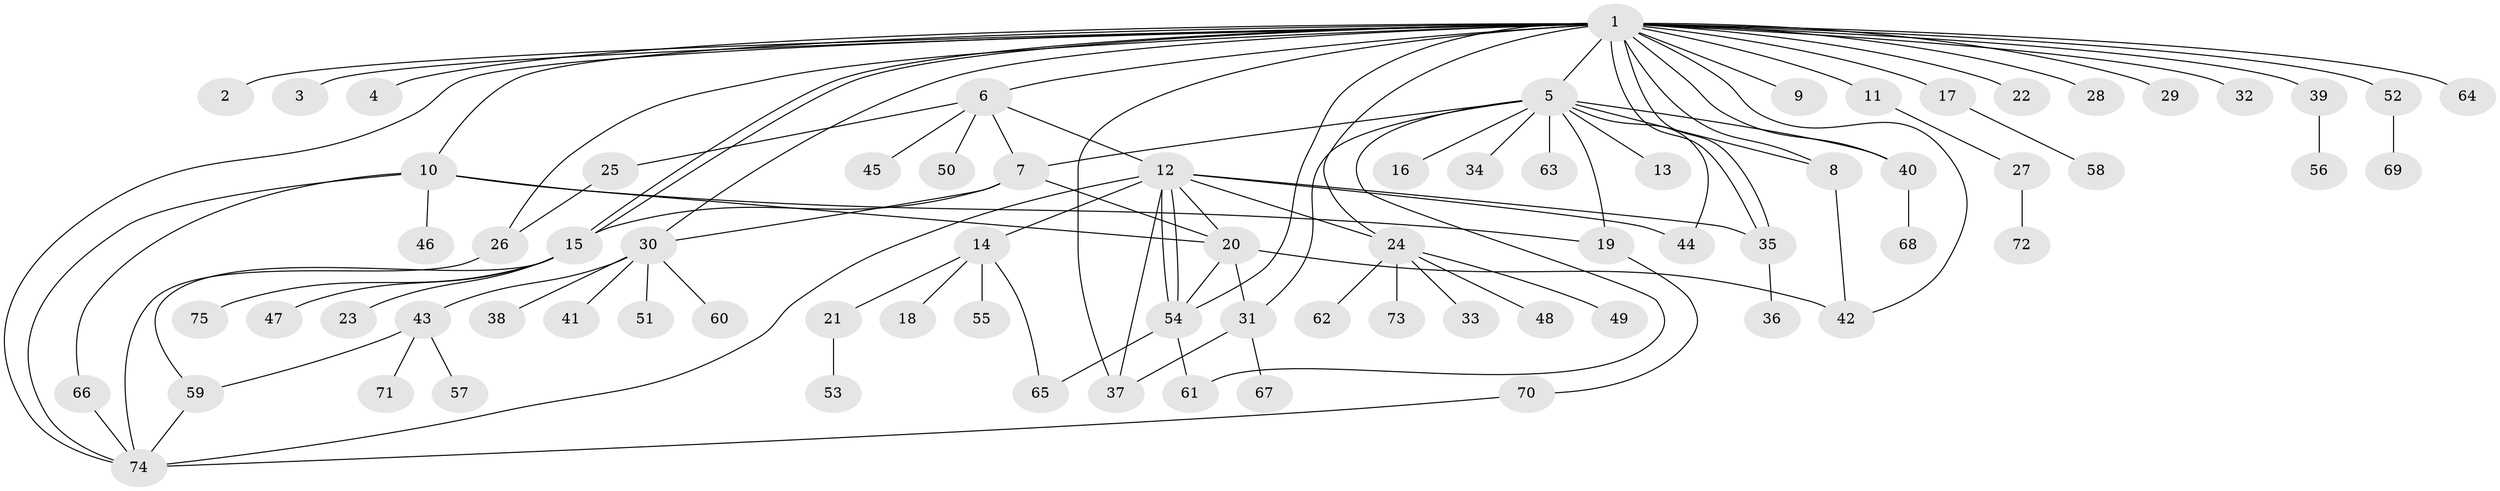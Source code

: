 // Generated by graph-tools (version 1.1) at 2025/47/03/09/25 04:47:48]
// undirected, 75 vertices, 105 edges
graph export_dot {
graph [start="1"]
  node [color=gray90,style=filled];
  1;
  2;
  3;
  4;
  5;
  6;
  7;
  8;
  9;
  10;
  11;
  12;
  13;
  14;
  15;
  16;
  17;
  18;
  19;
  20;
  21;
  22;
  23;
  24;
  25;
  26;
  27;
  28;
  29;
  30;
  31;
  32;
  33;
  34;
  35;
  36;
  37;
  38;
  39;
  40;
  41;
  42;
  43;
  44;
  45;
  46;
  47;
  48;
  49;
  50;
  51;
  52;
  53;
  54;
  55;
  56;
  57;
  58;
  59;
  60;
  61;
  62;
  63;
  64;
  65;
  66;
  67;
  68;
  69;
  70;
  71;
  72;
  73;
  74;
  75;
  1 -- 2;
  1 -- 3;
  1 -- 4;
  1 -- 5;
  1 -- 6;
  1 -- 8;
  1 -- 9;
  1 -- 10;
  1 -- 11;
  1 -- 15;
  1 -- 15;
  1 -- 17;
  1 -- 22;
  1 -- 24;
  1 -- 26;
  1 -- 28;
  1 -- 29;
  1 -- 30;
  1 -- 32;
  1 -- 35;
  1 -- 35;
  1 -- 37;
  1 -- 39;
  1 -- 40;
  1 -- 42;
  1 -- 52;
  1 -- 54;
  1 -- 64;
  1 -- 74;
  5 -- 7;
  5 -- 8;
  5 -- 13;
  5 -- 16;
  5 -- 19;
  5 -- 31;
  5 -- 34;
  5 -- 40;
  5 -- 44;
  5 -- 61;
  5 -- 63;
  6 -- 7;
  6 -- 12;
  6 -- 25;
  6 -- 45;
  6 -- 50;
  7 -- 15;
  7 -- 20;
  7 -- 30;
  8 -- 42;
  10 -- 19;
  10 -- 20;
  10 -- 46;
  10 -- 66;
  10 -- 74;
  11 -- 27;
  12 -- 14;
  12 -- 20;
  12 -- 24;
  12 -- 35;
  12 -- 37;
  12 -- 44;
  12 -- 54;
  12 -- 54;
  12 -- 74;
  14 -- 18;
  14 -- 21;
  14 -- 55;
  14 -- 65;
  15 -- 23;
  15 -- 47;
  15 -- 59;
  15 -- 75;
  17 -- 58;
  19 -- 70;
  20 -- 31;
  20 -- 42;
  20 -- 54;
  21 -- 53;
  24 -- 33;
  24 -- 48;
  24 -- 49;
  24 -- 62;
  24 -- 73;
  25 -- 26;
  26 -- 74;
  27 -- 72;
  30 -- 38;
  30 -- 41;
  30 -- 43;
  30 -- 51;
  30 -- 60;
  31 -- 37;
  31 -- 67;
  35 -- 36;
  39 -- 56;
  40 -- 68;
  43 -- 57;
  43 -- 59;
  43 -- 71;
  52 -- 69;
  54 -- 61;
  54 -- 65;
  59 -- 74;
  66 -- 74;
  70 -- 74;
}
